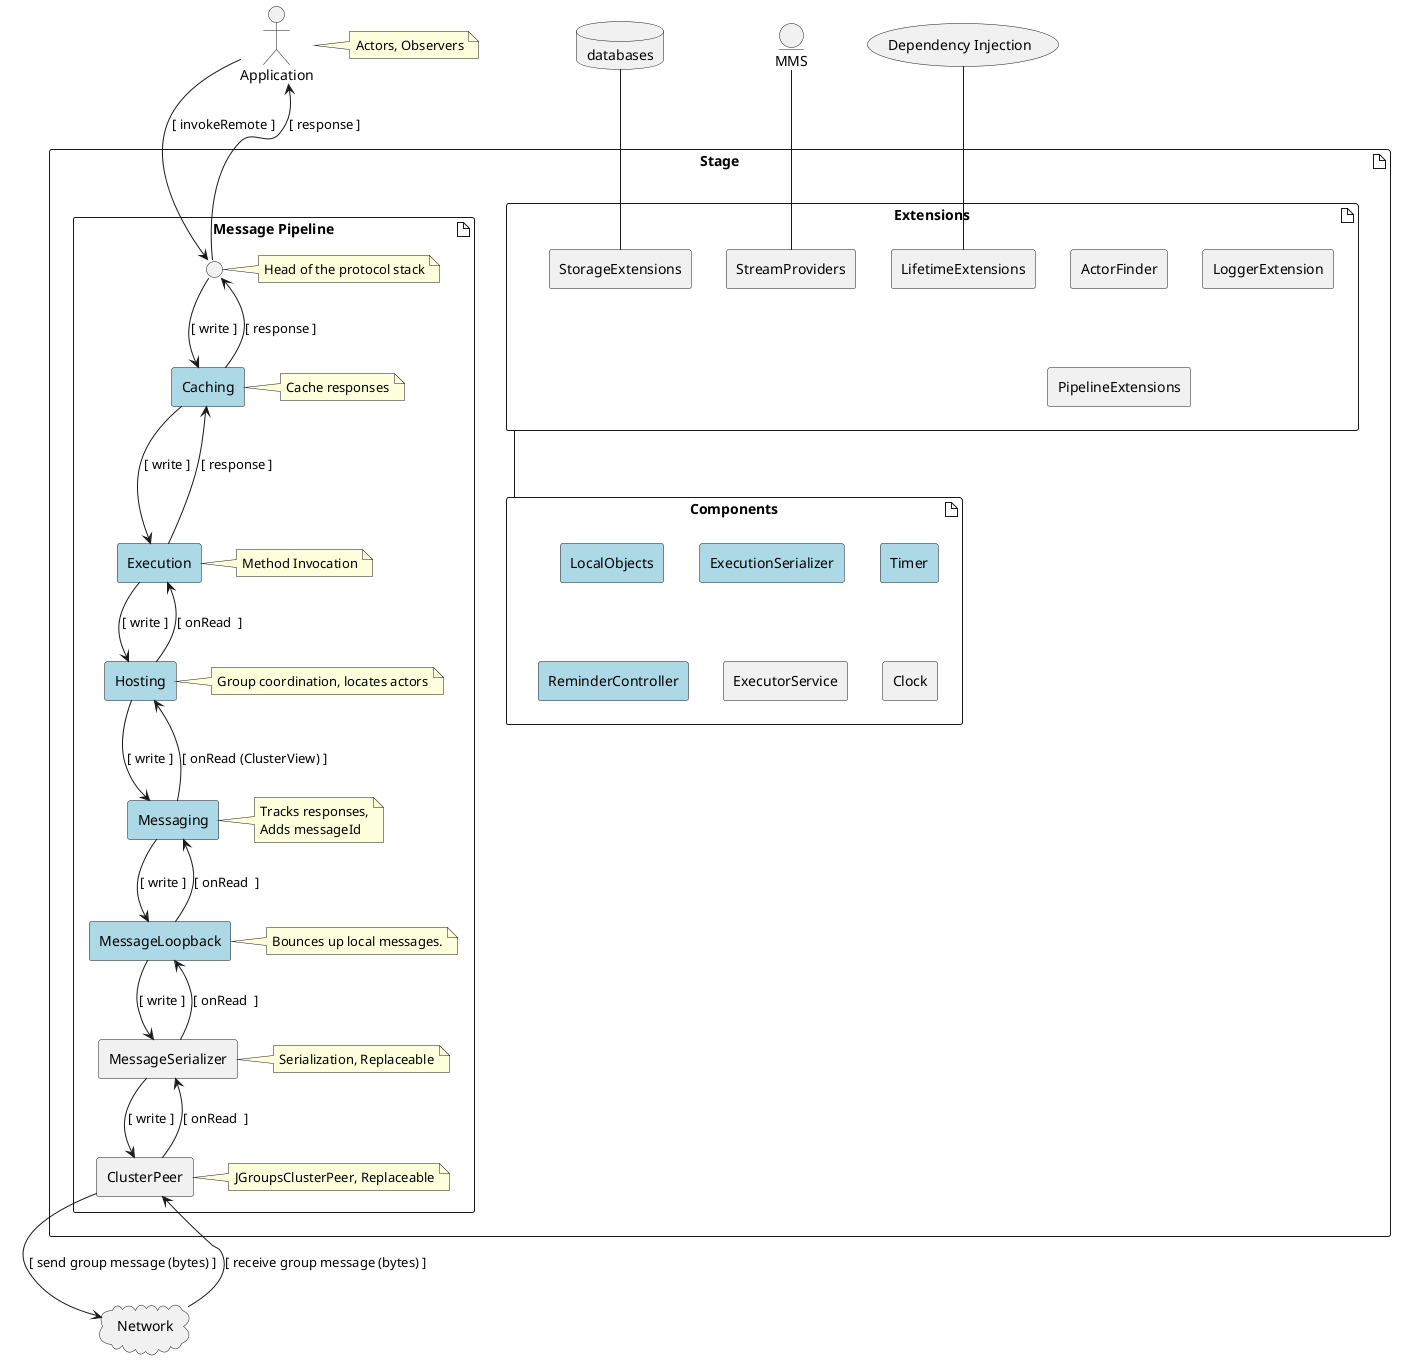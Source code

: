 @startuml

actor Application
note right of Application : Actors, Observers

database databases
entity MMS
usecase "Dependency Injection" as DependencyInjection
artifact Stage {
    artifact "Message Pipeline" as MessagePipeline  {
        interface " " as Head
        note right of Head : Head of the protocol stack
        agent Caching #LightBlue
        agent Execution #LightBlue
        agent Hosting #LightBlue
        agent MessageLoopback #LightBlue
        agent Messaging #LightBlue
        agent MessageSerializer
        agent ClusterPeer
        note right of Caching : Cache responses
        note right of Execution : Method Invocation
        note right of Messaging {
            Tracks responses,
            Adds messageId
        }
        note right of MessageLoopback : Bounces up local messages.
        note right of MessageSerializer : Serialization, Replaceable
        note right of ClusterPeer : JGroupsClusterPeer, Replaceable
        note right of Hosting : Group coordination, locates actors
    }
    artifact "Components"  {
        agent LocalObjects #LightBlue
        agent ExecutionSerializer #LightBlue
        agent Timer #LightBlue
        agent ReminderController #LightBlue
        agent ExecutorService
        agent Clock
    }
    artifact "Extensions"  {
        agent ActorFinder
        agent LoggerExtension
        agent StreamProviders
        agent StorageExtensions
        agent PipelineExtensions
        agent LifetimeExtensions
    }
    Extensions -down-- Components
    ' MessagePipeline - PipelineExtensions
    databases -- StorageExtensions
    MMS -- StreamProviders
    DependencyInjection -- LifetimeExtensions
'    note right of ActorFinder {
'        can be used with containers
'    }
}
cloud Network

Application --> Head : [ invokeRemote ]
Head --> Caching : [ write ]
Caching --> Execution : [ write ]
Execution --> Hosting  : [ write ]
Hosting --> Messaging  : [ write ]
Messaging --> MessageLoopback  : [ write ]
MessageLoopback --> MessageSerializer  : [ write ]
MessageSerializer --> ClusterPeer : [ write ]
ClusterPeer --> Network : [ send group message (bytes) ]

Network --> ClusterPeer : [ receive group message (bytes) ]
ClusterPeer --> MessageSerializer : [ onRead  ]
MessageSerializer --> MessageLoopback  : [ onRead  ]
MessageLoopback --> Messaging  : [ onRead  ]
Hosting --> Execution  : [ onRead  ]
Messaging --> Hosting  : [ onRead (ClusterView) ]
Execution --> Caching : [ response ]
Caching --> Head : [ response ]
Head --> Application : [ response ]

@enduml